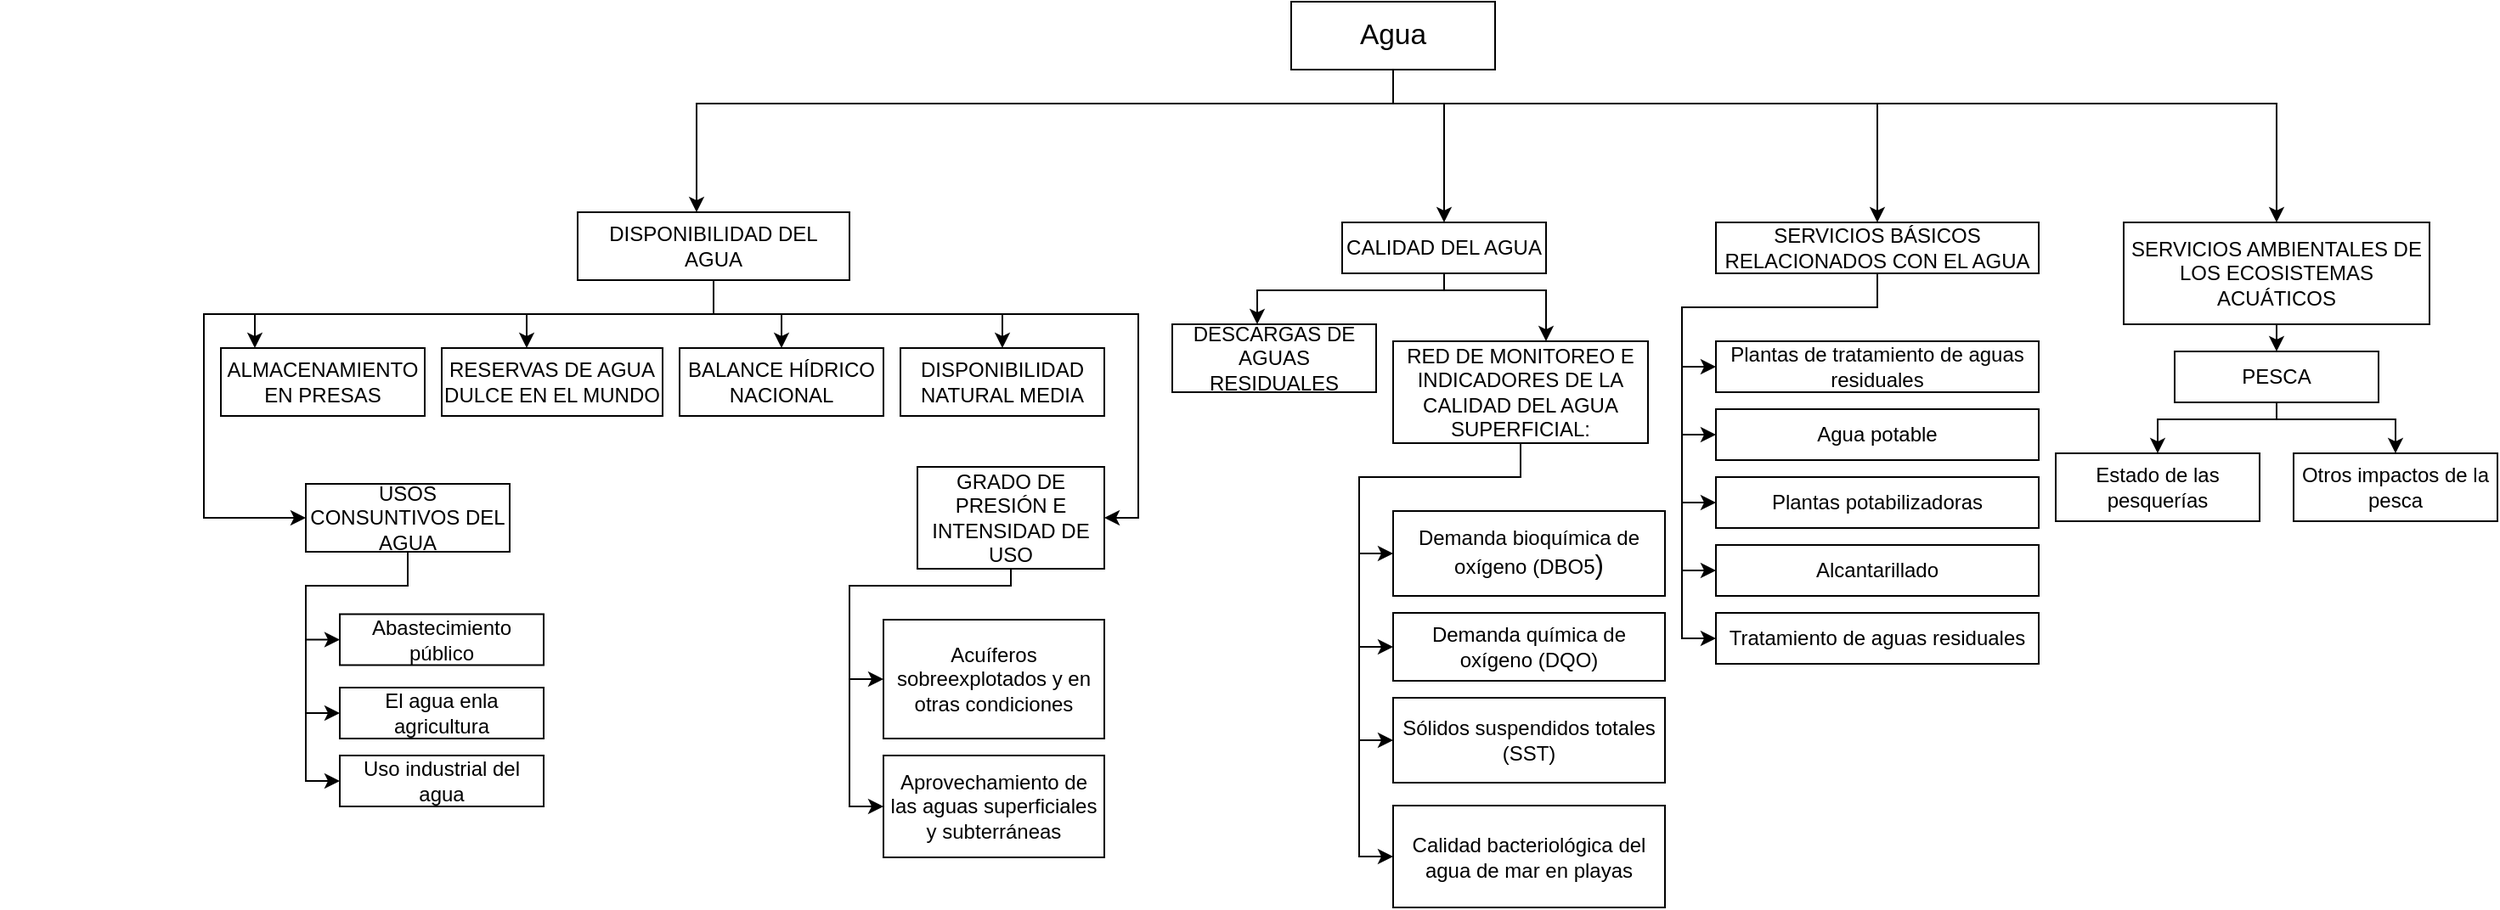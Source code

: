<mxfile version="20.6.0" type="github">
  <diagram id="WJlBOxFyXvVvGmPsFCdD" name="Página-1">
    <mxGraphModel dx="2379" dy="1505" grid="1" gridSize="10" guides="1" tooltips="1" connect="1" arrows="1" fold="1" page="1" pageScale="1" pageWidth="1169" pageHeight="827" math="0" shadow="0">
      <root>
        <mxCell id="0" />
        <mxCell id="1" parent="0" />
        <mxCell id="-5bi2ouAyOfmzd2SsLai-4" value="" style="edgeStyle=orthogonalEdgeStyle;rounded=0;orthogonalLoop=1;jettySize=auto;html=1;" parent="1" source="-5bi2ouAyOfmzd2SsLai-1" target="-5bi2ouAyOfmzd2SsLai-3" edge="1">
          <mxGeometry relative="1" as="geometry">
            <Array as="points">
              <mxPoint x="730" y="-30" />
              <mxPoint x="320" y="-30" />
            </Array>
          </mxGeometry>
        </mxCell>
        <mxCell id="nST6C-7RLPsOM7KjkvS0-1" style="edgeStyle=orthogonalEdgeStyle;rounded=0;orthogonalLoop=1;jettySize=auto;html=1;entryX=0.5;entryY=0;entryDx=0;entryDy=0;" edge="1" parent="1" source="-5bi2ouAyOfmzd2SsLai-1" target="-5bi2ouAyOfmzd2SsLai-40">
          <mxGeometry relative="1" as="geometry">
            <Array as="points">
              <mxPoint x="730" y="-30" />
              <mxPoint x="760" y="-30" />
            </Array>
          </mxGeometry>
        </mxCell>
        <mxCell id="nST6C-7RLPsOM7KjkvS0-2" style="edgeStyle=orthogonalEdgeStyle;rounded=0;orthogonalLoop=1;jettySize=auto;html=1;entryX=0.5;entryY=0;entryDx=0;entryDy=0;" edge="1" parent="1" source="-5bi2ouAyOfmzd2SsLai-1" target="-5bi2ouAyOfmzd2SsLai-54">
          <mxGeometry relative="1" as="geometry">
            <Array as="points">
              <mxPoint x="730" y="-30" />
              <mxPoint x="1015" y="-30" />
            </Array>
          </mxGeometry>
        </mxCell>
        <mxCell id="nST6C-7RLPsOM7KjkvS0-3" style="edgeStyle=orthogonalEdgeStyle;rounded=0;orthogonalLoop=1;jettySize=auto;html=1;" edge="1" parent="1" source="-5bi2ouAyOfmzd2SsLai-1" target="-5bi2ouAyOfmzd2SsLai-66">
          <mxGeometry relative="1" as="geometry">
            <Array as="points">
              <mxPoint x="730" y="-30" />
              <mxPoint x="1250" y="-30" />
            </Array>
          </mxGeometry>
        </mxCell>
        <mxCell id="-5bi2ouAyOfmzd2SsLai-1" value="&lt;span id=&quot;page43R_mcid0&quot; class=&quot;markedContent&quot;&gt;&lt;span dir=&quot;ltr&quot; role=&quot;presentation&quot; style=&quot;left: 112.821px; top: 354.791px; font-size: 16.758px; font-family: sans-serif; transform: scaleX(0.831);&quot;&gt;Agua&lt;/span&gt;&lt;/span&gt;" style="rounded=0;whiteSpace=wrap;html=1;" parent="1" vertex="1">
          <mxGeometry x="670" y="-90" width="120" height="40" as="geometry" />
        </mxCell>
        <mxCell id="-5bi2ouAyOfmzd2SsLai-78" value="" style="group" parent="1" vertex="1" connectable="0">
          <mxGeometry x="1120" y="40" width="260" height="176" as="geometry" />
        </mxCell>
        <mxCell id="-5bi2ouAyOfmzd2SsLai-66" value="&lt;font style=&quot;font-size: 12px;&quot;&gt;&lt;span id=&quot;page45R_mcid0&quot; class=&quot;markedContent&quot;&gt;&lt;span dir=&quot;ltr&quot; role=&quot;presentation&quot; style=&quot;left: 284.976px; top: 122.892px; font-family: sans-serif; transform: scaleX(0.983);&quot;&gt;SERVICIOS AMBIENTALES DE LOS ECOSISTEMAS ACUÁTICOS&lt;/span&gt;&lt;/span&gt;&lt;/font&gt;" style="rounded=0;whiteSpace=wrap;html=1;fontSize=12;" parent="-5bi2ouAyOfmzd2SsLai-78" vertex="1">
          <mxGeometry x="40" width="180" height="60" as="geometry" />
        </mxCell>
        <mxCell id="-5bi2ouAyOfmzd2SsLai-68" value="&lt;div&gt;&lt;font style=&quot;font-size: 12px;&quot;&gt;P&lt;span id=&quot;page45R_mcid0&quot; class=&quot;markedContent&quot;&gt;&lt;span dir=&quot;ltr&quot; role=&quot;presentation&quot; style=&quot;left: 309.543px; top: 144.039px; font-family: sans-serif; transform: scaleX(0.993);&quot;&gt;ESCA&lt;/span&gt;&lt;/span&gt;&lt;/font&gt;&lt;/div&gt;&lt;font style=&quot;font-size: 12px;&quot;&gt;&lt;/font&gt;" style="rounded=0;whiteSpace=wrap;html=1;fontSize=12;" parent="-5bi2ouAyOfmzd2SsLai-78" vertex="1">
          <mxGeometry x="70" y="76" width="120" height="30" as="geometry" />
        </mxCell>
        <mxCell id="-5bi2ouAyOfmzd2SsLai-67" style="edgeStyle=orthogonalEdgeStyle;rounded=0;orthogonalLoop=1;jettySize=auto;html=1;fontSize=12;" parent="-5bi2ouAyOfmzd2SsLai-78" source="-5bi2ouAyOfmzd2SsLai-66" target="-5bi2ouAyOfmzd2SsLai-68" edge="1">
          <mxGeometry relative="1" as="geometry">
            <mxPoint x="130.0" y="146" as="targetPoint" />
            <Array as="points">
              <mxPoint x="130" y="66" />
              <mxPoint x="130" y="66" />
            </Array>
          </mxGeometry>
        </mxCell>
        <mxCell id="-5bi2ouAyOfmzd2SsLai-71" value="&lt;font style=&quot;font-size: 12px;&quot;&gt;&lt;span id=&quot;page45R_mcid0&quot; class=&quot;markedContent&quot;&gt;&lt;span dir=&quot;ltr&quot; role=&quot;presentation&quot; style=&quot;left: 334.11px; top: 166.515px; font-family: sans-serif; transform: scaleX(0.761);&quot;&gt;Estado de las pesquerías&lt;/span&gt;&lt;/span&gt;&lt;/font&gt;" style="rounded=0;whiteSpace=wrap;html=1;fontSize=12;" parent="-5bi2ouAyOfmzd2SsLai-78" vertex="1">
          <mxGeometry y="136" width="120" height="40" as="geometry" />
        </mxCell>
        <mxCell id="-5bi2ouAyOfmzd2SsLai-70" style="edgeStyle=orthogonalEdgeStyle;rounded=0;orthogonalLoop=1;jettySize=auto;html=1;fontSize=12;" parent="-5bi2ouAyOfmzd2SsLai-78" source="-5bi2ouAyOfmzd2SsLai-68" target="-5bi2ouAyOfmzd2SsLai-71" edge="1">
          <mxGeometry relative="1" as="geometry">
            <mxPoint x="10.0" y="206" as="targetPoint" />
            <Array as="points">
              <mxPoint x="130" y="116" />
              <mxPoint x="60" y="116" />
            </Array>
          </mxGeometry>
        </mxCell>
        <mxCell id="-5bi2ouAyOfmzd2SsLai-73" value="&lt;font style=&quot;font-size: 12px;&quot;&gt;&lt;span id=&quot;page45R_mcid0&quot; class=&quot;markedContent&quot;&gt;&lt;span dir=&quot;ltr&quot; role=&quot;presentation&quot; style=&quot;left: 334.11px; top: 187.668px; font-family: sans-serif; transform: scaleX(0.783);&quot;&gt;Otros impactos de la pesca&lt;/span&gt;&lt;/span&gt;&lt;/font&gt;" style="rounded=0;whiteSpace=wrap;html=1;fontSize=12;" parent="-5bi2ouAyOfmzd2SsLai-78" vertex="1">
          <mxGeometry x="140" y="136" width="120" height="40" as="geometry" />
        </mxCell>
        <mxCell id="-5bi2ouAyOfmzd2SsLai-72" style="edgeStyle=orthogonalEdgeStyle;rounded=0;orthogonalLoop=1;jettySize=auto;html=1;fontSize=12;" parent="-5bi2ouAyOfmzd2SsLai-78" source="-5bi2ouAyOfmzd2SsLai-68" target="-5bi2ouAyOfmzd2SsLai-73" edge="1">
          <mxGeometry relative="1" as="geometry">
            <mxPoint x="130.0" y="266" as="targetPoint" />
            <Array as="points">
              <mxPoint x="130" y="116" />
              <mxPoint x="200" y="116" />
            </Array>
          </mxGeometry>
        </mxCell>
        <mxCell id="-5bi2ouAyOfmzd2SsLai-83" value="" style="group" parent="1" vertex="1" connectable="0">
          <mxGeometry x="590" y="40" width="300" height="403.5" as="geometry" />
        </mxCell>
        <mxCell id="-5bi2ouAyOfmzd2SsLai-40" value="&lt;font style=&quot;font-size: 12px;&quot;&gt;&lt;span id=&quot;page43R_mcid0&quot; class=&quot;markedContent&quot;&gt;&lt;span dir=&quot;ltr&quot; role=&quot;presentation&quot; style=&quot;left: 186.709px; top: 918.562px; font-family: sans-serif; transform: scaleX(1.031);&quot;&gt;CALIDAD DEL AGUA&lt;/span&gt;&lt;/span&gt;&lt;/font&gt;" style="rounded=0;whiteSpace=wrap;html=1;fontSize=12;" parent="-5bi2ouAyOfmzd2SsLai-83" vertex="1">
          <mxGeometry x="110" width="120" height="30" as="geometry" />
        </mxCell>
        <mxCell id="-5bi2ouAyOfmzd2SsLai-43" value="&lt;font style=&quot;font-size: 12px;&quot;&gt;&lt;span id=&quot;page43R_mcid0&quot; class=&quot;markedContent&quot;&gt;&lt;span dir=&quot;ltr&quot; role=&quot;presentation&quot; style=&quot;left: 211.27px; top: 963.282px; font-family: sans-serif; transform: scaleX(0.908);&quot;&gt;RED DE MONITOREO E INDICADORES DE LA CALIDAD DEL AGUA SUPERFICIAL:&lt;/span&gt;&lt;/span&gt;&lt;/font&gt;" style="rounded=0;whiteSpace=wrap;html=1;fontSize=12;" parent="-5bi2ouAyOfmzd2SsLai-83" vertex="1">
          <mxGeometry x="140" y="70" width="150" height="60" as="geometry" />
        </mxCell>
        <mxCell id="-5bi2ouAyOfmzd2SsLai-44" value="" style="edgeStyle=orthogonalEdgeStyle;rounded=0;orthogonalLoop=1;jettySize=auto;html=1;fontSize=12;" parent="-5bi2ouAyOfmzd2SsLai-83" source="-5bi2ouAyOfmzd2SsLai-40" target="-5bi2ouAyOfmzd2SsLai-43" edge="1">
          <mxGeometry relative="1" as="geometry">
            <Array as="points">
              <mxPoint x="170" y="40" />
              <mxPoint x="230" y="40" />
            </Array>
          </mxGeometry>
        </mxCell>
        <mxCell id="-5bi2ouAyOfmzd2SsLai-41" style="edgeStyle=orthogonalEdgeStyle;rounded=0;orthogonalLoop=1;jettySize=auto;html=1;fontSize=12;" parent="-5bi2ouAyOfmzd2SsLai-83" source="-5bi2ouAyOfmzd2SsLai-40" target="-5bi2ouAyOfmzd2SsLai-42" edge="1">
          <mxGeometry relative="1" as="geometry">
            <mxPoint x="60" y="60" as="targetPoint" />
            <Array as="points">
              <mxPoint x="170" y="40" />
              <mxPoint x="60" y="40" />
            </Array>
          </mxGeometry>
        </mxCell>
        <mxCell id="-5bi2ouAyOfmzd2SsLai-45" value="&lt;span id=&quot;page43R_mcid0&quot; class=&quot;markedContent&quot;&gt;&lt;font style=&quot;font-size: 12px;&quot;&gt;&lt;span dir=&quot;ltr&quot; role=&quot;presentation&quot; style=&quot;left: 235.842px; top: 1009.33px; font-family: sans-serif; transform: scaleX(0.853);&quot;&gt;Demanda bioquímica de oxígeno (DBO&lt;/span&gt;&lt;span dir=&quot;ltr&quot; role=&quot;presentation&quot; style=&quot;left: 508.339px; top: 1019.51px; font-family: sans-serif;&quot;&gt;5&lt;/span&gt;&lt;/font&gt;&lt;span dir=&quot;ltr&quot; role=&quot;presentation&quot; style=&quot;left: 514.251px; top: 1009.33px; font-size: 15.6px; font-family: sans-serif;&quot;&gt;)&lt;/span&gt;&lt;/span&gt;" style="whiteSpace=wrap;html=1;rounded=0;" parent="-5bi2ouAyOfmzd2SsLai-83" vertex="1">
          <mxGeometry x="140" y="170" width="160" height="50" as="geometry" />
        </mxCell>
        <mxCell id="-5bi2ouAyOfmzd2SsLai-82" style="edgeStyle=orthogonalEdgeStyle;rounded=0;orthogonalLoop=1;jettySize=auto;html=1;entryX=0;entryY=0.5;entryDx=0;entryDy=0;fontSize=12;" parent="-5bi2ouAyOfmzd2SsLai-83" source="-5bi2ouAyOfmzd2SsLai-43" target="-5bi2ouAyOfmzd2SsLai-45" edge="1">
          <mxGeometry relative="1" as="geometry" />
        </mxCell>
        <mxCell id="-5bi2ouAyOfmzd2SsLai-48" value="&lt;font style=&quot;font-size: 12px;&quot;&gt;&lt;span id=&quot;page43R_mcid0&quot; class=&quot;markedContent&quot;&gt;&lt;span dir=&quot;ltr&quot; role=&quot;presentation&quot; style=&quot;left: 235.853px; top: 1031.69px; font-family: sans-serif; transform: scaleX(0.869);&quot;&gt;Demanda química de oxígeno (DQO)&lt;/span&gt;&lt;/span&gt;&lt;/font&gt;" style="rounded=0;whiteSpace=wrap;html=1;fontSize=12;" parent="-5bi2ouAyOfmzd2SsLai-83" vertex="1">
          <mxGeometry x="140" y="230" width="160" height="40" as="geometry" />
        </mxCell>
        <mxCell id="-5bi2ouAyOfmzd2SsLai-81" style="edgeStyle=orthogonalEdgeStyle;rounded=0;orthogonalLoop=1;jettySize=auto;html=1;entryX=0;entryY=0.5;entryDx=0;entryDy=0;fontSize=12;" parent="-5bi2ouAyOfmzd2SsLai-83" source="-5bi2ouAyOfmzd2SsLai-43" target="-5bi2ouAyOfmzd2SsLai-48" edge="1">
          <mxGeometry relative="1" as="geometry">
            <Array as="points">
              <mxPoint x="215" y="150" />
              <mxPoint x="120" y="150" />
              <mxPoint x="120" y="250" />
            </Array>
          </mxGeometry>
        </mxCell>
        <mxCell id="-5bi2ouAyOfmzd2SsLai-50" value="&lt;font style=&quot;font-size: 12px;&quot;&gt;&lt;span id=&quot;page43R_mcid0&quot; class=&quot;markedContent&quot;&gt;&lt;span dir=&quot;ltr&quot; role=&quot;presentation&quot; style=&quot;left: 235.853px; top: 1054.04px; font-family: sans-serif; transform: scaleX(0.77);&quot;&gt;Sólidos suspendidos totales (SST)&lt;/span&gt;&lt;/span&gt;&lt;/font&gt;" style="rounded=0;whiteSpace=wrap;html=1;fontSize=12;" parent="-5bi2ouAyOfmzd2SsLai-83" vertex="1">
          <mxGeometry x="140" y="280" width="160" height="50" as="geometry" />
        </mxCell>
        <mxCell id="-5bi2ouAyOfmzd2SsLai-80" style="edgeStyle=orthogonalEdgeStyle;rounded=0;orthogonalLoop=1;jettySize=auto;html=1;entryX=0;entryY=0.5;entryDx=0;entryDy=0;fontSize=12;" parent="-5bi2ouAyOfmzd2SsLai-83" source="-5bi2ouAyOfmzd2SsLai-43" target="-5bi2ouAyOfmzd2SsLai-50" edge="1">
          <mxGeometry relative="1" as="geometry">
            <Array as="points">
              <mxPoint x="215" y="150" />
              <mxPoint x="120" y="150" />
              <mxPoint x="120" y="305" />
            </Array>
          </mxGeometry>
        </mxCell>
        <mxCell id="-5bi2ouAyOfmzd2SsLai-52" value="&lt;font style=&quot;font-size: 12px;&quot;&gt;&lt;span id=&quot;page43R_mcid0&quot; class=&quot;markedContent&quot;&gt;&lt;span dir=&quot;ltr&quot; role=&quot;presentation&quot; style=&quot;left: 235.853px; top: 1076.39px; font-family: sans-serif; transform: scaleX(0.754);&quot;&gt;Calidad bacteriológica del agua de mar en playas&lt;/span&gt;&lt;/span&gt;&lt;/font&gt;" style="rounded=0;whiteSpace=wrap;html=1;fontSize=12;" parent="-5bi2ouAyOfmzd2SsLai-83" vertex="1">
          <mxGeometry x="140" y="343.5" width="160" height="60" as="geometry" />
        </mxCell>
        <mxCell id="-5bi2ouAyOfmzd2SsLai-79" style="edgeStyle=orthogonalEdgeStyle;rounded=0;orthogonalLoop=1;jettySize=auto;html=1;entryX=0;entryY=0.5;entryDx=0;entryDy=0;fontSize=12;" parent="-5bi2ouAyOfmzd2SsLai-83" source="-5bi2ouAyOfmzd2SsLai-43" target="-5bi2ouAyOfmzd2SsLai-52" edge="1">
          <mxGeometry relative="1" as="geometry">
            <Array as="points">
              <mxPoint x="215" y="150" />
              <mxPoint x="120" y="150" />
              <mxPoint x="120" y="374" />
            </Array>
          </mxGeometry>
        </mxCell>
        <mxCell id="-5bi2ouAyOfmzd2SsLai-96" value="" style="group" parent="-5bi2ouAyOfmzd2SsLai-83" vertex="1" connectable="0">
          <mxGeometry x="-680" y="-6" width="810" height="380" as="geometry" />
        </mxCell>
        <mxCell id="-5bi2ouAyOfmzd2SsLai-3" value="&lt;font style=&quot;font-size: 12px;&quot;&gt;&lt;span id=&quot;page43R_mcid0&quot; class=&quot;markedContent&quot;&gt;&lt;span dir=&quot;ltr&quot; role=&quot;presentation&quot; style=&quot;left: 186.709px; top: 627.881px; font-family: sans-serif; transform: scaleX(0.978);&quot;&gt;DISPONIBILIDAD DEL AGUA&lt;/span&gt;&lt;/span&gt;&lt;/font&gt;" style="rounded=0;whiteSpace=wrap;html=1;" parent="-5bi2ouAyOfmzd2SsLai-96" vertex="1">
          <mxGeometry x="340" width="160" height="40" as="geometry" />
        </mxCell>
        <mxCell id="-5bi2ouAyOfmzd2SsLai-6" value="&lt;div&gt;&lt;font style=&quot;font-size: 12px;&quot;&gt;&lt;span id=&quot;page43R_mcid0&quot; class=&quot;markedContent&quot;&gt;&lt;span dir=&quot;ltr&quot; role=&quot;presentation&quot; style=&quot;left: 211.275px; top: 650.242px; font-family: sans-serif; transform: scaleX(0.954);&quot;&gt;RESERVAS DE AGUA &lt;br&gt;&lt;/span&gt;&lt;/span&gt;&lt;/font&gt;&lt;/div&gt;&lt;div&gt;&lt;font style=&quot;font-size: 12px;&quot;&gt;&lt;span id=&quot;page43R_mcid0&quot; class=&quot;markedContent&quot;&gt;&lt;span dir=&quot;ltr&quot; role=&quot;presentation&quot; style=&quot;left: 211.275px; top: 650.242px; font-family: sans-serif; transform: scaleX(0.954);&quot;&gt;DULCE EN EL MUNDO&lt;/span&gt;&lt;/span&gt;&lt;/font&gt;&lt;/div&gt;" style="whiteSpace=wrap;html=1;rounded=0;" parent="-5bi2ouAyOfmzd2SsLai-96" vertex="1">
          <mxGeometry x="260" y="80" width="130" height="40" as="geometry" />
        </mxCell>
        <mxCell id="-5bi2ouAyOfmzd2SsLai-7" value="" style="edgeStyle=orthogonalEdgeStyle;rounded=0;orthogonalLoop=1;jettySize=auto;html=1;" parent="-5bi2ouAyOfmzd2SsLai-96" source="-5bi2ouAyOfmzd2SsLai-3" target="-5bi2ouAyOfmzd2SsLai-6" edge="1">
          <mxGeometry relative="1" as="geometry">
            <Array as="points">
              <mxPoint x="420" y="60" />
              <mxPoint x="310" y="60" />
            </Array>
          </mxGeometry>
        </mxCell>
        <mxCell id="-5bi2ouAyOfmzd2SsLai-9" value="&lt;font style=&quot;font-size: 12px;&quot;&gt;&lt;br&gt;&lt;span id=&quot;page43R_mcid0&quot; class=&quot;markedContent&quot;&gt;&lt;span dir=&quot;ltr&quot; role=&quot;presentation&quot; style=&quot;left: 211.275px; top: 672.602px; font-family: sans-serif; transform: scaleX(0.975);&quot;&gt;BALANCE HÍDRICO NACIONAL&lt;/span&gt;&lt;/span&gt;&lt;br&gt;&lt;br&gt;&lt;/font&gt;" style="whiteSpace=wrap;html=1;rounded=0;" parent="-5bi2ouAyOfmzd2SsLai-96" vertex="1">
          <mxGeometry x="400" y="80" width="120" height="40" as="geometry" />
        </mxCell>
        <mxCell id="-5bi2ouAyOfmzd2SsLai-15" value="" style="edgeStyle=orthogonalEdgeStyle;rounded=0;orthogonalLoop=1;jettySize=auto;html=1;fontSize=12;" parent="-5bi2ouAyOfmzd2SsLai-96" source="-5bi2ouAyOfmzd2SsLai-3" target="-5bi2ouAyOfmzd2SsLai-9" edge="1">
          <mxGeometry relative="1" as="geometry" />
        </mxCell>
        <mxCell id="-5bi2ouAyOfmzd2SsLai-19" value="&lt;font style=&quot;font-size: 12px;&quot;&gt;&lt;span id=&quot;page43R_mcid0&quot; class=&quot;markedContent&quot;&gt;&lt;span dir=&quot;ltr&quot; role=&quot;presentation&quot; style=&quot;left: 211.275px; top: 717.322px; font-family: sans-serif; transform: scaleX(1.006);&quot;&gt;ALMACENAMIENTO EN PRESAS&lt;/span&gt;&lt;/span&gt;&lt;/font&gt;" style="rounded=0;whiteSpace=wrap;html=1;fontSize=12;" parent="-5bi2ouAyOfmzd2SsLai-96" vertex="1">
          <mxGeometry x="130" y="80" width="120" height="40" as="geometry" />
        </mxCell>
        <mxCell id="-5bi2ouAyOfmzd2SsLai-18" style="edgeStyle=orthogonalEdgeStyle;rounded=0;orthogonalLoop=1;jettySize=auto;html=1;fontSize=12;" parent="-5bi2ouAyOfmzd2SsLai-96" source="-5bi2ouAyOfmzd2SsLai-3" target="-5bi2ouAyOfmzd2SsLai-19" edge="1">
          <mxGeometry relative="1" as="geometry">
            <mxPoint x="70" y="70" as="targetPoint" />
            <Array as="points">
              <mxPoint x="420" y="60" />
              <mxPoint x="150" y="60" />
            </Array>
          </mxGeometry>
        </mxCell>
        <mxCell id="-5bi2ouAyOfmzd2SsLai-28" style="edgeStyle=orthogonalEdgeStyle;rounded=0;orthogonalLoop=1;jettySize=auto;html=1;fontSize=12;" parent="-5bi2ouAyOfmzd2SsLai-96" source="-5bi2ouAyOfmzd2SsLai-3" target="-5bi2ouAyOfmzd2SsLai-29" edge="1">
          <mxGeometry relative="1" as="geometry">
            <mxPoint x="750" y="70" as="targetPoint" />
            <Array as="points">
              <mxPoint x="420" y="60" />
              <mxPoint x="670" y="60" />
              <mxPoint x="670" y="180" />
            </Array>
          </mxGeometry>
        </mxCell>
        <mxCell id="-5bi2ouAyOfmzd2SsLai-16" value="&lt;font style=&quot;font-size: 12px;&quot;&gt;&lt;span id=&quot;page43R_mcid0&quot; class=&quot;markedContent&quot;&gt;&lt;span dir=&quot;ltr&quot; role=&quot;presentation&quot; style=&quot;left: 211.275px; top: 694.962px; font-family: sans-serif; transform: scaleX(0.932);&quot;&gt;DISPONIBILIDAD NATURAL MEDIA&lt;/span&gt;&lt;/span&gt;&lt;/font&gt;" style="rounded=0;whiteSpace=wrap;html=1;fontSize=12;" parent="-5bi2ouAyOfmzd2SsLai-96" vertex="1">
          <mxGeometry x="530" y="80" width="120" height="40" as="geometry" />
        </mxCell>
        <mxCell id="-5bi2ouAyOfmzd2SsLai-17" style="edgeStyle=orthogonalEdgeStyle;rounded=0;orthogonalLoop=1;jettySize=auto;html=1;entryX=0.5;entryY=0;entryDx=0;entryDy=0;fontSize=12;" parent="-5bi2ouAyOfmzd2SsLai-96" source="-5bi2ouAyOfmzd2SsLai-3" target="-5bi2ouAyOfmzd2SsLai-16" edge="1">
          <mxGeometry relative="1" as="geometry">
            <Array as="points">
              <mxPoint x="420" y="60" />
              <mxPoint x="590" y="60" />
            </Array>
          </mxGeometry>
        </mxCell>
        <mxCell id="-5bi2ouAyOfmzd2SsLai-36" style="edgeStyle=orthogonalEdgeStyle;rounded=0;orthogonalLoop=1;jettySize=auto;html=1;fontSize=12;" parent="-5bi2ouAyOfmzd2SsLai-96" source="-5bi2ouAyOfmzd2SsLai-3" target="-5bi2ouAyOfmzd2SsLai-20" edge="1">
          <mxGeometry relative="1" as="geometry">
            <Array as="points">
              <mxPoint x="420" y="60" />
              <mxPoint x="120" y="60" />
              <mxPoint x="120" y="180" />
            </Array>
          </mxGeometry>
        </mxCell>
        <mxCell id="-5bi2ouAyOfmzd2SsLai-97" value="" style="group" parent="-5bi2ouAyOfmzd2SsLai-96" vertex="1" connectable="0">
          <mxGeometry x="180" y="160" width="140" height="190" as="geometry" />
        </mxCell>
        <mxCell id="-5bi2ouAyOfmzd2SsLai-20" value="&lt;font style=&quot;font-size: 12px;&quot;&gt;&lt;span id=&quot;page43R_mcid0&quot; class=&quot;markedContent&quot;&gt;&lt;span dir=&quot;ltr&quot; role=&quot;presentation&quot; style=&quot;left: 211.275px; top: 739.682px; font-family: sans-serif; transform: scaleX(1.007);&quot;&gt;USOS CONSUNTIVOS DEL AGUA&lt;/span&gt;&lt;/span&gt;&lt;/font&gt;" style="rounded=0;whiteSpace=wrap;html=1;fontSize=12;" parent="-5bi2ouAyOfmzd2SsLai-97" vertex="1">
          <mxGeometry width="120" height="40" as="geometry" />
        </mxCell>
        <mxCell id="-5bi2ouAyOfmzd2SsLai-22" value="&lt;div&gt;&lt;font style=&quot;font-size: 12px;&quot;&gt;&lt;span id=&quot;page43R_mcid0&quot; class=&quot;markedContent&quot;&gt;&lt;span dir=&quot;ltr&quot; role=&quot;presentation&quot; style=&quot;left: 235.842px; top: 763.37px; font-family: sans-serif; transform: scaleX(0.706);&quot;&gt;El agua en&lt;/span&gt;&lt;/span&gt;&lt;span id=&quot;page43R_mcid0&quot; class=&quot;markedContent&quot;&gt;&lt;span dir=&quot;ltr&quot; role=&quot;presentation&quot; style=&quot;left: 235.842px; top: 763.37px; font-family: sans-serif; transform: scaleX(0.706);&quot;&gt;la agricultura&lt;/span&gt;&lt;/span&gt;&lt;/font&gt;&lt;/div&gt;" style="rounded=0;whiteSpace=wrap;html=1;fontSize=12;" parent="-5bi2ouAyOfmzd2SsLai-97" vertex="1">
          <mxGeometry x="20" y="120" width="120" height="30" as="geometry" />
        </mxCell>
        <mxCell id="-5bi2ouAyOfmzd2SsLai-91" style="edgeStyle=orthogonalEdgeStyle;rounded=0;orthogonalLoop=1;jettySize=auto;html=1;entryX=0;entryY=0.5;entryDx=0;entryDy=0;fontSize=12;" parent="-5bi2ouAyOfmzd2SsLai-97" source="-5bi2ouAyOfmzd2SsLai-20" target="-5bi2ouAyOfmzd2SsLai-22" edge="1">
          <mxGeometry relative="1" as="geometry">
            <Array as="points">
              <mxPoint x="60" y="60" />
              <mxPoint y="60" />
              <mxPoint y="135" />
            </Array>
          </mxGeometry>
        </mxCell>
        <mxCell id="-5bi2ouAyOfmzd2SsLai-25" value="&lt;font style=&quot;font-size: 12px;&quot;&gt;&lt;span id=&quot;page43R_mcid0&quot; class=&quot;markedContent&quot;&gt;&lt;span dir=&quot;ltr&quot; role=&quot;presentation&quot; style=&quot;left: 235.842px; top: 808.08px; font-family: sans-serif; transform: scaleX(0.735);&quot;&gt;Uso industrial del agua&lt;/span&gt;&lt;/span&gt;&lt;/font&gt;" style="rounded=0;whiteSpace=wrap;html=1;fontSize=12;" parent="-5bi2ouAyOfmzd2SsLai-97" vertex="1">
          <mxGeometry x="20" y="160" width="120" height="30" as="geometry" />
        </mxCell>
        <mxCell id="-5bi2ouAyOfmzd2SsLai-90" style="edgeStyle=orthogonalEdgeStyle;rounded=0;orthogonalLoop=1;jettySize=auto;html=1;entryX=0;entryY=0.5;entryDx=0;entryDy=0;fontSize=12;" parent="-5bi2ouAyOfmzd2SsLai-97" source="-5bi2ouAyOfmzd2SsLai-20" target="-5bi2ouAyOfmzd2SsLai-25" edge="1">
          <mxGeometry relative="1" as="geometry">
            <Array as="points">
              <mxPoint x="60" y="60" />
              <mxPoint y="60" />
              <mxPoint y="175" />
            </Array>
          </mxGeometry>
        </mxCell>
        <mxCell id="-5bi2ouAyOfmzd2SsLai-23" value="&lt;font style=&quot;font-size: 12px;&quot;&gt;&lt;span id=&quot;page43R_mcid0&quot; class=&quot;markedContent&quot;&gt;&lt;span dir=&quot;ltr&quot; role=&quot;presentation&quot; style=&quot;left: 235.842px; top: 785.725px; font-family: sans-serif; transform: scaleX(0.797);&quot;&gt;Abastecimiento público&lt;/span&gt;&lt;/span&gt;&lt;/font&gt;" style="rounded=0;whiteSpace=wrap;html=1;fontSize=12;" parent="-5bi2ouAyOfmzd2SsLai-97" vertex="1">
          <mxGeometry x="20" y="76.75" width="120" height="30" as="geometry" />
        </mxCell>
        <mxCell id="-5bi2ouAyOfmzd2SsLai-92" style="edgeStyle=orthogonalEdgeStyle;rounded=0;orthogonalLoop=1;jettySize=auto;html=1;entryX=0;entryY=0.5;entryDx=0;entryDy=0;fontSize=12;" parent="-5bi2ouAyOfmzd2SsLai-97" source="-5bi2ouAyOfmzd2SsLai-20" target="-5bi2ouAyOfmzd2SsLai-23" edge="1">
          <mxGeometry relative="1" as="geometry" />
        </mxCell>
        <mxCell id="-5bi2ouAyOfmzd2SsLai-98" value="" style="group" parent="-5bi2ouAyOfmzd2SsLai-96" vertex="1" connectable="0">
          <mxGeometry x="500" y="150" width="150" height="230" as="geometry" />
        </mxCell>
        <mxCell id="-5bi2ouAyOfmzd2SsLai-29" value="&lt;font style=&quot;font-size: 12px;&quot;&gt;&lt;span id=&quot;page43R_mcid0&quot; class=&quot;markedContent&quot;&gt;&lt;span dir=&quot;ltr&quot; role=&quot;presentation&quot; style=&quot;left: 211.275px; top: 829.122px; font-family: sans-serif; transform: scaleX(0.93);&quot;&gt;GRADO DE PRESIÓN E INTENSIDAD DE USO&lt;/span&gt;&lt;/span&gt;&lt;/font&gt;" style="rounded=0;whiteSpace=wrap;html=1;fontSize=12;" parent="-5bi2ouAyOfmzd2SsLai-98" vertex="1">
          <mxGeometry x="40" width="110" height="60" as="geometry" />
        </mxCell>
        <mxCell id="-5bi2ouAyOfmzd2SsLai-31" value="&lt;font style=&quot;font-size: 12px;&quot;&gt;&lt;span id=&quot;page43R_mcid0&quot; class=&quot;markedContent&quot;&gt;&lt;span dir=&quot;ltr&quot; role=&quot;presentation&quot; style=&quot;left: 235.842px; top: 852.81px; font-family: sans-serif; transform: scaleX(0.771);&quot;&gt;Aprovechamiento de las aguas superficiales y subterráneas&lt;/span&gt;&lt;/span&gt;&lt;/font&gt;" style="rounded=0;whiteSpace=wrap;html=1;fontSize=12;" parent="-5bi2ouAyOfmzd2SsLai-98" vertex="1">
          <mxGeometry x="20" y="170" width="130" height="60" as="geometry" />
        </mxCell>
        <mxCell id="-5bi2ouAyOfmzd2SsLai-94" style="edgeStyle=orthogonalEdgeStyle;rounded=0;orthogonalLoop=1;jettySize=auto;html=1;exitX=0.5;exitY=1;exitDx=0;exitDy=0;entryX=0;entryY=0.5;entryDx=0;entryDy=0;fontSize=12;" parent="-5bi2ouAyOfmzd2SsLai-98" source="-5bi2ouAyOfmzd2SsLai-29" target="-5bi2ouAyOfmzd2SsLai-31" edge="1">
          <mxGeometry relative="1" as="geometry">
            <Array as="points">
              <mxPoint x="95" y="70" />
              <mxPoint y="70" />
              <mxPoint y="200" />
            </Array>
          </mxGeometry>
        </mxCell>
        <mxCell id="-5bi2ouAyOfmzd2SsLai-34" value="&lt;font style=&quot;font-size: 12px;&quot;&gt;&lt;span id=&quot;page43R_mcid0&quot; class=&quot;markedContent&quot;&gt;&lt;span dir=&quot;ltr&quot; role=&quot;presentation&quot; style=&quot;left: 235.842px; top: 875.165px; font-family: sans-serif; transform: scaleX(0.771);&quot;&gt;Acuíferos sobreexplotados y en otras condiciones&lt;/span&gt;&lt;/span&gt;&lt;/font&gt;" style="rounded=0;whiteSpace=wrap;html=1;fontSize=12;" parent="-5bi2ouAyOfmzd2SsLai-98" vertex="1">
          <mxGeometry x="20" y="90" width="130" height="70" as="geometry" />
        </mxCell>
        <mxCell id="-5bi2ouAyOfmzd2SsLai-95" style="edgeStyle=orthogonalEdgeStyle;rounded=0;orthogonalLoop=1;jettySize=auto;html=1;entryX=0;entryY=0.5;entryDx=0;entryDy=0;fontSize=12;" parent="-5bi2ouAyOfmzd2SsLai-98" source="-5bi2ouAyOfmzd2SsLai-29" target="-5bi2ouAyOfmzd2SsLai-34" edge="1">
          <mxGeometry relative="1" as="geometry">
            <Array as="points">
              <mxPoint x="95" y="70" />
              <mxPoint y="70" />
              <mxPoint y="125" />
            </Array>
          </mxGeometry>
        </mxCell>
        <mxCell id="-5bi2ouAyOfmzd2SsLai-42" value="&lt;font style=&quot;font-size: 12px;&quot;&gt;&lt;span id=&quot;page43R_mcid0&quot; class=&quot;markedContent&quot;&gt;&lt;span dir=&quot;ltr&quot; role=&quot;presentation&quot; style=&quot;left: 211.27px; top: 940.922px; font-family: sans-serif; transform: scaleX(0.962);&quot;&gt;DESCARGAS DE AGUAS RESIDUALES&lt;/span&gt;&lt;/span&gt;&lt;/font&gt;" style="rounded=0;whiteSpace=wrap;html=1;fontSize=12;" parent="-5bi2ouAyOfmzd2SsLai-96" vertex="1">
          <mxGeometry x="690" y="66" width="120" height="40" as="geometry" />
        </mxCell>
        <mxCell id="-5bi2ouAyOfmzd2SsLai-89" value="" style="group" parent="1" vertex="1" connectable="0">
          <mxGeometry x="900" y="40" width="210" height="260" as="geometry" />
        </mxCell>
        <mxCell id="-5bi2ouAyOfmzd2SsLai-54" value="&lt;font style=&quot;font-size: 12px;&quot;&gt;&lt;span id=&quot;page43R_mcid0&quot; class=&quot;markedContent&quot;&gt;&lt;span dir=&quot;ltr&quot; role=&quot;presentation&quot; style=&quot;left: 211.27px; top: 1097.44px; font-family: sans-serif; transform: scaleX(0.941);&quot;&gt;SERVICIOS BÁSICOS RELACIONADOS CON EL AGUA&lt;/span&gt;&lt;/span&gt;&lt;/font&gt;" style="rounded=0;whiteSpace=wrap;html=1;fontSize=12;" parent="-5bi2ouAyOfmzd2SsLai-89" vertex="1">
          <mxGeometry x="20" width="190" height="30" as="geometry" />
        </mxCell>
        <mxCell id="-5bi2ouAyOfmzd2SsLai-55" value="&lt;font style=&quot;font-size: 12px;&quot;&gt;&lt;span id=&quot;page43R_mcid0&quot; class=&quot;markedContent&quot;&gt;&lt;span dir=&quot;ltr&quot; role=&quot;presentation&quot; style=&quot;left: 235.842px; top: 1121.13px; font-family: sans-serif; transform: scaleX(0.835);&quot;&gt;Agua potable&lt;/span&gt;&lt;/span&gt;&lt;/font&gt;" style="rounded=0;whiteSpace=wrap;html=1;fontSize=12;" parent="-5bi2ouAyOfmzd2SsLai-89" vertex="1">
          <mxGeometry x="20" y="110" width="190" height="30" as="geometry" />
        </mxCell>
        <mxCell id="-5bi2ouAyOfmzd2SsLai-87" style="edgeStyle=orthogonalEdgeStyle;rounded=0;orthogonalLoop=1;jettySize=auto;html=1;entryX=0;entryY=0.5;entryDx=0;entryDy=0;fontSize=12;" parent="-5bi2ouAyOfmzd2SsLai-89" source="-5bi2ouAyOfmzd2SsLai-54" target="-5bi2ouAyOfmzd2SsLai-55" edge="1">
          <mxGeometry relative="1" as="geometry">
            <Array as="points">
              <mxPoint x="115" y="50" />
              <mxPoint y="50" />
              <mxPoint y="125" />
            </Array>
          </mxGeometry>
        </mxCell>
        <mxCell id="-5bi2ouAyOfmzd2SsLai-58" value="&lt;font style=&quot;font-size: 12px;&quot;&gt;&lt;span id=&quot;page43R_mcid0&quot; class=&quot;markedContent&quot;&gt;&lt;span dir=&quot;ltr&quot; role=&quot;presentation&quot; style=&quot;left: 235.842px; top: 1143.49px; font-family: sans-serif; transform: scaleX(0.75);&quot;&gt;Plantas potabilizadoras&lt;/span&gt;&lt;/span&gt;&lt;/font&gt;" style="rounded=0;whiteSpace=wrap;html=1;fontSize=12;" parent="-5bi2ouAyOfmzd2SsLai-89" vertex="1">
          <mxGeometry x="20" y="150" width="190" height="30" as="geometry" />
        </mxCell>
        <mxCell id="-5bi2ouAyOfmzd2SsLai-86" style="edgeStyle=orthogonalEdgeStyle;rounded=0;orthogonalLoop=1;jettySize=auto;html=1;entryX=0;entryY=0.5;entryDx=0;entryDy=0;fontSize=12;" parent="-5bi2ouAyOfmzd2SsLai-89" source="-5bi2ouAyOfmzd2SsLai-54" target="-5bi2ouAyOfmzd2SsLai-58" edge="1">
          <mxGeometry relative="1" as="geometry">
            <Array as="points">
              <mxPoint x="115" y="50" />
              <mxPoint y="50" />
              <mxPoint y="165" />
            </Array>
          </mxGeometry>
        </mxCell>
        <mxCell id="-5bi2ouAyOfmzd2SsLai-59" value="&lt;font style=&quot;font-size: 12px;&quot;&gt;&lt;span id=&quot;page43R_mcid0&quot; class=&quot;markedContent&quot;&gt;&lt;span dir=&quot;ltr&quot; role=&quot;presentation&quot; style=&quot;left: 235.842px; top: 1165.84px; font-family: sans-serif; transform: scaleX(0.729);&quot;&gt;Alcantarillado&lt;/span&gt;&lt;/span&gt;&lt;/font&gt;" style="rounded=0;whiteSpace=wrap;html=1;fontSize=12;" parent="-5bi2ouAyOfmzd2SsLai-89" vertex="1">
          <mxGeometry x="20" y="190" width="190" height="30" as="geometry" />
        </mxCell>
        <mxCell id="-5bi2ouAyOfmzd2SsLai-85" style="edgeStyle=orthogonalEdgeStyle;rounded=0;orthogonalLoop=1;jettySize=auto;html=1;entryX=0;entryY=0.5;entryDx=0;entryDy=0;fontSize=12;" parent="-5bi2ouAyOfmzd2SsLai-89" source="-5bi2ouAyOfmzd2SsLai-54" target="-5bi2ouAyOfmzd2SsLai-59" edge="1">
          <mxGeometry relative="1" as="geometry">
            <Array as="points">
              <mxPoint x="115" y="50" />
              <mxPoint y="50" />
              <mxPoint y="205" />
            </Array>
          </mxGeometry>
        </mxCell>
        <mxCell id="-5bi2ouAyOfmzd2SsLai-60" value="&lt;font style=&quot;font-size: 12px;&quot;&gt;&lt;span id=&quot;page43R_mcid0&quot; class=&quot;markedContent&quot;&gt;&lt;span dir=&quot;ltr&quot; role=&quot;presentation&quot; style=&quot;left: 235.842px; top: 1188.19px; font-family: sans-serif; transform: scaleX(0.785);&quot;&gt;Tratamiento de aguas residuales&lt;/span&gt;&lt;/span&gt;&lt;/font&gt;" style="rounded=0;whiteSpace=wrap;html=1;fontSize=12;" parent="-5bi2ouAyOfmzd2SsLai-89" vertex="1">
          <mxGeometry x="20" y="230" width="190" height="30" as="geometry" />
        </mxCell>
        <mxCell id="-5bi2ouAyOfmzd2SsLai-84" style="edgeStyle=orthogonalEdgeStyle;rounded=0;orthogonalLoop=1;jettySize=auto;html=1;entryX=0;entryY=0.5;entryDx=0;entryDy=0;fontSize=12;" parent="-5bi2ouAyOfmzd2SsLai-89" source="-5bi2ouAyOfmzd2SsLai-54" target="-5bi2ouAyOfmzd2SsLai-60" edge="1">
          <mxGeometry relative="1" as="geometry">
            <Array as="points">
              <mxPoint x="115" y="50" />
              <mxPoint y="50" />
              <mxPoint y="245" />
            </Array>
          </mxGeometry>
        </mxCell>
        <mxCell id="-5bi2ouAyOfmzd2SsLai-61" value="&lt;font style=&quot;font-size: 12px;&quot;&gt;&lt;span id=&quot;page43R_mcid0&quot; class=&quot;markedContent&quot;&gt;&lt;span dir=&quot;ltr&quot; role=&quot;presentation&quot; style=&quot;left: 235.842px; top: 1210.55px; font-family: sans-serif; transform: scaleX(0.764);&quot;&gt;Plantas de tratamiento de aguas residuales&lt;/span&gt;&lt;/span&gt;&lt;/font&gt;" style="rounded=0;whiteSpace=wrap;html=1;fontSize=12;" parent="-5bi2ouAyOfmzd2SsLai-89" vertex="1">
          <mxGeometry x="20" y="70" width="190" height="30" as="geometry" />
        </mxCell>
        <mxCell id="-5bi2ouAyOfmzd2SsLai-88" style="edgeStyle=orthogonalEdgeStyle;rounded=0;orthogonalLoop=1;jettySize=auto;html=1;entryX=0;entryY=0.5;entryDx=0;entryDy=0;fontSize=12;" parent="-5bi2ouAyOfmzd2SsLai-89" source="-5bi2ouAyOfmzd2SsLai-54" target="-5bi2ouAyOfmzd2SsLai-61" edge="1">
          <mxGeometry relative="1" as="geometry" />
        </mxCell>
      </root>
    </mxGraphModel>
  </diagram>
</mxfile>
